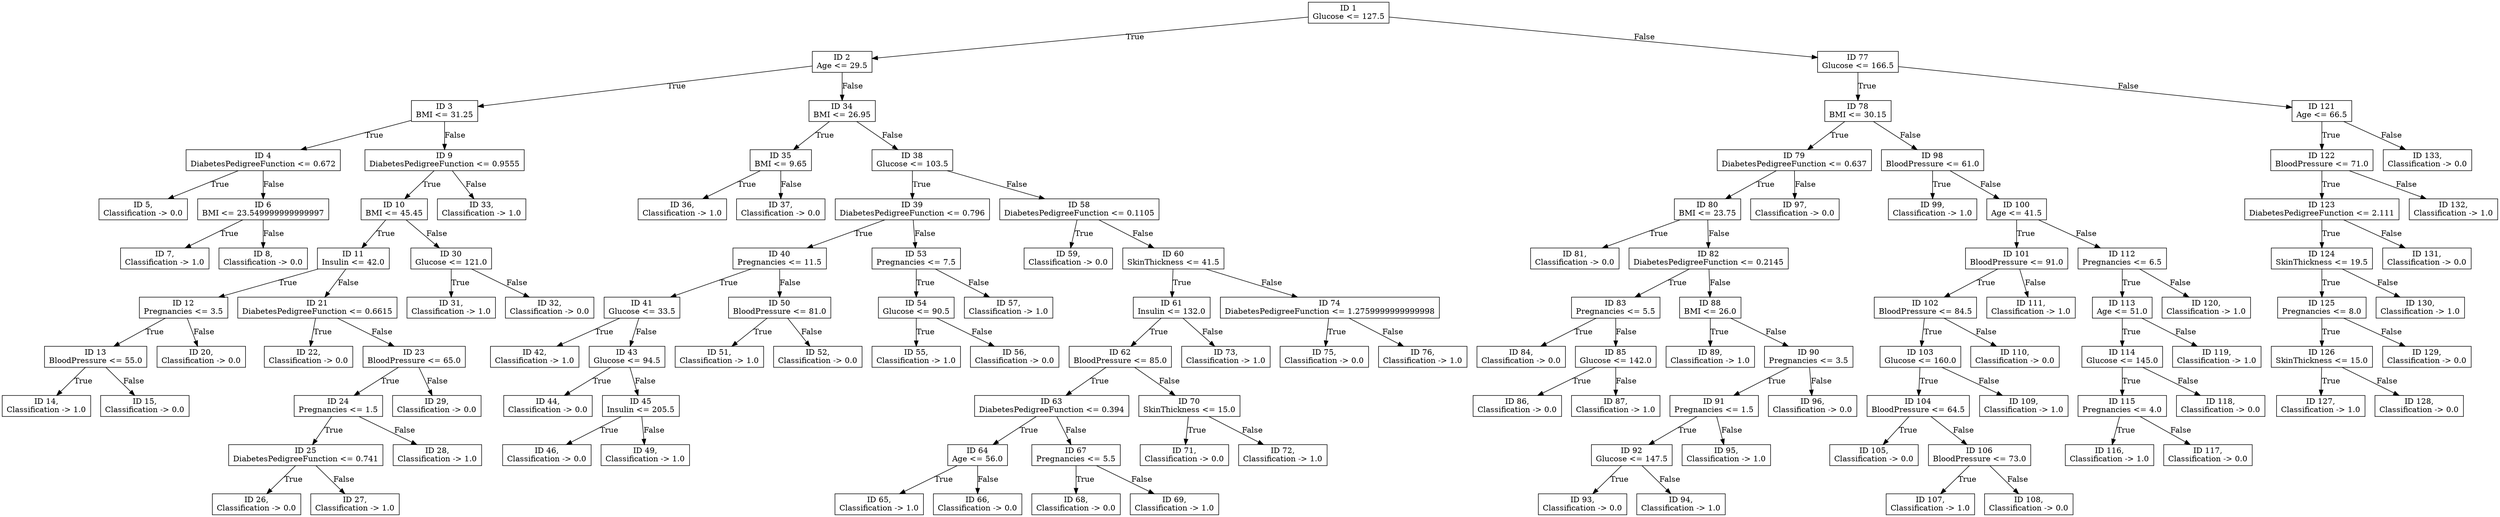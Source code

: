 digraph "Decision Tree" {
	node [shape=rectangle]
	"ID 1
Glucose <= 127.5
" -> "ID 2
Age <= 29.5
" [label=True]
	"ID 1
Glucose <= 127.5
" -> "ID 77
Glucose <= 166.5
" [label=False]
	"ID 2
Age <= 29.5
" -> "ID 3
BMI <= 31.25
" [label=True]
	"ID 2
Age <= 29.5
" -> "ID 34
BMI <= 26.95
" [label=False]
	"ID 77
Glucose <= 166.5
" -> "ID 78
BMI <= 30.15
" [label=True]
	"ID 77
Glucose <= 166.5
" -> "ID 121
Age <= 66.5
" [label=False]
	"ID 3
BMI <= 31.25
" -> "ID 4
DiabetesPedigreeFunction <= 0.672
" [label=True]
	"ID 3
BMI <= 31.25
" -> "ID 9
DiabetesPedigreeFunction <= 0.9555
" [label=False]
	"ID 34
BMI <= 26.95
" -> "ID 35
BMI <= 9.65
" [label=True]
	"ID 34
BMI <= 26.95
" -> "ID 38
Glucose <= 103.5
" [label=False]
	"ID 78
BMI <= 30.15
" -> "ID 79
DiabetesPedigreeFunction <= 0.637
" [label=True]
	"ID 78
BMI <= 30.15
" -> "ID 98
BloodPressure <= 61.0
" [label=False]
	"ID 121
Age <= 66.5
" -> "ID 122
BloodPressure <= 71.0
" [label=True]
	"ID 121
Age <= 66.5
" -> "ID 133,
Classification -> 0.0
" [label=False]
	"ID 4
DiabetesPedigreeFunction <= 0.672
" -> "ID 5,
Classification -> 0.0
" [label=True]
	"ID 4
DiabetesPedigreeFunction <= 0.672
" -> "ID 6
BMI <= 23.549999999999997
" [label=False]
	"ID 9
DiabetesPedigreeFunction <= 0.9555
" -> "ID 10
BMI <= 45.45
" [label=True]
	"ID 9
DiabetesPedigreeFunction <= 0.9555
" -> "ID 33,
Classification -> 1.0
" [label=False]
	"ID 35
BMI <= 9.65
" -> "ID 36,
Classification -> 1.0
" [label=True]
	"ID 35
BMI <= 9.65
" -> "ID 37,
Classification -> 0.0
" [label=False]
	"ID 38
Glucose <= 103.5
" -> "ID 39
DiabetesPedigreeFunction <= 0.796
" [label=True]
	"ID 38
Glucose <= 103.5
" -> "ID 58
DiabetesPedigreeFunction <= 0.1105
" [label=False]
	"ID 79
DiabetesPedigreeFunction <= 0.637
" -> "ID 80
BMI <= 23.75
" [label=True]
	"ID 79
DiabetesPedigreeFunction <= 0.637
" -> "ID 97,
Classification -> 0.0
" [label=False]
	"ID 98
BloodPressure <= 61.0
" -> "ID 99,
Classification -> 1.0
" [label=True]
	"ID 98
BloodPressure <= 61.0
" -> "ID 100
Age <= 41.5
" [label=False]
	"ID 122
BloodPressure <= 71.0
" -> "ID 123
DiabetesPedigreeFunction <= 2.111
" [label=True]
	"ID 122
BloodPressure <= 71.0
" -> "ID 132,
Classification -> 1.0
" [label=False]
	"ID 6
BMI <= 23.549999999999997
" -> "ID 7,
Classification -> 1.0
" [label=True]
	"ID 6
BMI <= 23.549999999999997
" -> "ID 8,
Classification -> 0.0
" [label=False]
	"ID 10
BMI <= 45.45
" -> "ID 11
Insulin <= 42.0
" [label=True]
	"ID 10
BMI <= 45.45
" -> "ID 30
Glucose <= 121.0
" [label=False]
	"ID 39
DiabetesPedigreeFunction <= 0.796
" -> "ID 40
Pregnancies <= 11.5
" [label=True]
	"ID 39
DiabetesPedigreeFunction <= 0.796
" -> "ID 53
Pregnancies <= 7.5
" [label=False]
	"ID 58
DiabetesPedigreeFunction <= 0.1105
" -> "ID 59,
Classification -> 0.0
" [label=True]
	"ID 58
DiabetesPedigreeFunction <= 0.1105
" -> "ID 60
SkinThickness <= 41.5
" [label=False]
	"ID 80
BMI <= 23.75
" -> "ID 81,
Classification -> 0.0
" [label=True]
	"ID 80
BMI <= 23.75
" -> "ID 82
DiabetesPedigreeFunction <= 0.2145
" [label=False]
	"ID 100
Age <= 41.5
" -> "ID 101
BloodPressure <= 91.0
" [label=True]
	"ID 100
Age <= 41.5
" -> "ID 112
Pregnancies <= 6.5
" [label=False]
	"ID 123
DiabetesPedigreeFunction <= 2.111
" -> "ID 124
SkinThickness <= 19.5
" [label=True]
	"ID 123
DiabetesPedigreeFunction <= 2.111
" -> "ID 131,
Classification -> 0.0
" [label=False]
	"ID 11
Insulin <= 42.0
" -> "ID 12
Pregnancies <= 3.5
" [label=True]
	"ID 11
Insulin <= 42.0
" -> "ID 21
DiabetesPedigreeFunction <= 0.6615
" [label=False]
	"ID 30
Glucose <= 121.0
" -> "ID 31,
Classification -> 1.0
" [label=True]
	"ID 30
Glucose <= 121.0
" -> "ID 32,
Classification -> 0.0
" [label=False]
	"ID 40
Pregnancies <= 11.5
" -> "ID 41
Glucose <= 33.5
" [label=True]
	"ID 40
Pregnancies <= 11.5
" -> "ID 50
BloodPressure <= 81.0
" [label=False]
	"ID 53
Pregnancies <= 7.5
" -> "ID 54
Glucose <= 90.5
" [label=True]
	"ID 53
Pregnancies <= 7.5
" -> "ID 57,
Classification -> 1.0
" [label=False]
	"ID 60
SkinThickness <= 41.5
" -> "ID 61
Insulin <= 132.0
" [label=True]
	"ID 60
SkinThickness <= 41.5
" -> "ID 74
DiabetesPedigreeFunction <= 1.2759999999999998
" [label=False]
	"ID 82
DiabetesPedigreeFunction <= 0.2145
" -> "ID 83
Pregnancies <= 5.5
" [label=True]
	"ID 82
DiabetesPedigreeFunction <= 0.2145
" -> "ID 88
BMI <= 26.0
" [label=False]
	"ID 101
BloodPressure <= 91.0
" -> "ID 102
BloodPressure <= 84.5
" [label=True]
	"ID 101
BloodPressure <= 91.0
" -> "ID 111,
Classification -> 1.0
" [label=False]
	"ID 112
Pregnancies <= 6.5
" -> "ID 113
Age <= 51.0
" [label=True]
	"ID 112
Pregnancies <= 6.5
" -> "ID 120,
Classification -> 1.0
" [label=False]
	"ID 124
SkinThickness <= 19.5
" -> "ID 125
Pregnancies <= 8.0
" [label=True]
	"ID 124
SkinThickness <= 19.5
" -> "ID 130,
Classification -> 1.0
" [label=False]
	"ID 12
Pregnancies <= 3.5
" -> "ID 13
BloodPressure <= 55.0
" [label=True]
	"ID 12
Pregnancies <= 3.5
" -> "ID 20,
Classification -> 0.0
" [label=False]
	"ID 21
DiabetesPedigreeFunction <= 0.6615
" -> "ID 22,
Classification -> 0.0
" [label=True]
	"ID 21
DiabetesPedigreeFunction <= 0.6615
" -> "ID 23
BloodPressure <= 65.0
" [label=False]
	"ID 41
Glucose <= 33.5
" -> "ID 42,
Classification -> 1.0
" [label=True]
	"ID 41
Glucose <= 33.5
" -> "ID 43
Glucose <= 94.5
" [label=False]
	"ID 50
BloodPressure <= 81.0
" -> "ID 51,
Classification -> 1.0
" [label=True]
	"ID 50
BloodPressure <= 81.0
" -> "ID 52,
Classification -> 0.0
" [label=False]
	"ID 54
Glucose <= 90.5
" -> "ID 55,
Classification -> 1.0
" [label=True]
	"ID 54
Glucose <= 90.5
" -> "ID 56,
Classification -> 0.0
" [label=False]
	"ID 61
Insulin <= 132.0
" -> "ID 62
BloodPressure <= 85.0
" [label=True]
	"ID 61
Insulin <= 132.0
" -> "ID 73,
Classification -> 1.0
" [label=False]
	"ID 74
DiabetesPedigreeFunction <= 1.2759999999999998
" -> "ID 75,
Classification -> 0.0
" [label=True]
	"ID 74
DiabetesPedigreeFunction <= 1.2759999999999998
" -> "ID 76,
Classification -> 1.0
" [label=False]
	"ID 83
Pregnancies <= 5.5
" -> "ID 84,
Classification -> 0.0
" [label=True]
	"ID 83
Pregnancies <= 5.5
" -> "ID 85
Glucose <= 142.0
" [label=False]
	"ID 88
BMI <= 26.0
" -> "ID 89,
Classification -> 1.0
" [label=True]
	"ID 88
BMI <= 26.0
" -> "ID 90
Pregnancies <= 3.5
" [label=False]
	"ID 102
BloodPressure <= 84.5
" -> "ID 103
Glucose <= 160.0
" [label=True]
	"ID 102
BloodPressure <= 84.5
" -> "ID 110,
Classification -> 0.0
" [label=False]
	"ID 113
Age <= 51.0
" -> "ID 114
Glucose <= 145.0
" [label=True]
	"ID 113
Age <= 51.0
" -> "ID 119,
Classification -> 1.0
" [label=False]
	"ID 125
Pregnancies <= 8.0
" -> "ID 126
SkinThickness <= 15.0
" [label=True]
	"ID 125
Pregnancies <= 8.0
" -> "ID 129,
Classification -> 0.0
" [label=False]
	"ID 13
BloodPressure <= 55.0
" -> "ID 14,
Classification -> 1.0
" [label=True]
	"ID 13
BloodPressure <= 55.0
" -> "ID 15,
Classification -> 0.0
" [label=False]
	"ID 23
BloodPressure <= 65.0
" -> "ID 24
Pregnancies <= 1.5
" [label=True]
	"ID 23
BloodPressure <= 65.0
" -> "ID 29,
Classification -> 0.0
" [label=False]
	"ID 43
Glucose <= 94.5
" -> "ID 44,
Classification -> 0.0
" [label=True]
	"ID 43
Glucose <= 94.5
" -> "ID 45
Insulin <= 205.5
" [label=False]
	"ID 62
BloodPressure <= 85.0
" -> "ID 63
DiabetesPedigreeFunction <= 0.394
" [label=True]
	"ID 62
BloodPressure <= 85.0
" -> "ID 70
SkinThickness <= 15.0
" [label=False]
	"ID 85
Glucose <= 142.0
" -> "ID 86,
Classification -> 0.0
" [label=True]
	"ID 85
Glucose <= 142.0
" -> "ID 87,
Classification -> 1.0
" [label=False]
	"ID 90
Pregnancies <= 3.5
" -> "ID 91
Pregnancies <= 1.5
" [label=True]
	"ID 90
Pregnancies <= 3.5
" -> "ID 96,
Classification -> 0.0
" [label=False]
	"ID 103
Glucose <= 160.0
" -> "ID 104
BloodPressure <= 64.5
" [label=True]
	"ID 103
Glucose <= 160.0
" -> "ID 109,
Classification -> 1.0
" [label=False]
	"ID 114
Glucose <= 145.0
" -> "ID 115
Pregnancies <= 4.0
" [label=True]
	"ID 114
Glucose <= 145.0
" -> "ID 118,
Classification -> 0.0
" [label=False]
	"ID 126
SkinThickness <= 15.0
" -> "ID 127,
Classification -> 1.0
" [label=True]
	"ID 126
SkinThickness <= 15.0
" -> "ID 128,
Classification -> 0.0
" [label=False]
	"ID 24
Pregnancies <= 1.5
" -> "ID 25
DiabetesPedigreeFunction <= 0.741
" [label=True]
	"ID 24
Pregnancies <= 1.5
" -> "ID 28,
Classification -> 1.0
" [label=False]
	"ID 45
Insulin <= 205.5
" -> "ID 46,
Classification -> 0.0
" [label=True]
	"ID 45
Insulin <= 205.5
" -> "ID 49,
Classification -> 1.0
" [label=False]
	"ID 63
DiabetesPedigreeFunction <= 0.394
" -> "ID 64
Age <= 56.0
" [label=True]
	"ID 63
DiabetesPedigreeFunction <= 0.394
" -> "ID 67
Pregnancies <= 5.5
" [label=False]
	"ID 70
SkinThickness <= 15.0
" -> "ID 71,
Classification -> 0.0
" [label=True]
	"ID 70
SkinThickness <= 15.0
" -> "ID 72,
Classification -> 1.0
" [label=False]
	"ID 91
Pregnancies <= 1.5
" -> "ID 92
Glucose <= 147.5
" [label=True]
	"ID 91
Pregnancies <= 1.5
" -> "ID 95,
Classification -> 1.0
" [label=False]
	"ID 104
BloodPressure <= 64.5
" -> "ID 105,
Classification -> 0.0
" [label=True]
	"ID 104
BloodPressure <= 64.5
" -> "ID 106
BloodPressure <= 73.0
" [label=False]
	"ID 115
Pregnancies <= 4.0
" -> "ID 116,
Classification -> 1.0
" [label=True]
	"ID 115
Pregnancies <= 4.0
" -> "ID 117,
Classification -> 0.0
" [label=False]
	"ID 25
DiabetesPedigreeFunction <= 0.741
" -> "ID 26,
Classification -> 0.0
" [label=True]
	"ID 25
DiabetesPedigreeFunction <= 0.741
" -> "ID 27,
Classification -> 1.0
" [label=False]
	"ID 64
Age <= 56.0
" -> "ID 65,
Classification -> 1.0
" [label=True]
	"ID 64
Age <= 56.0
" -> "ID 66,
Classification -> 0.0
" [label=False]
	"ID 67
Pregnancies <= 5.5
" -> "ID 68,
Classification -> 0.0
" [label=True]
	"ID 67
Pregnancies <= 5.5
" -> "ID 69,
Classification -> 1.0
" [label=False]
	"ID 92
Glucose <= 147.5
" -> "ID 93,
Classification -> 0.0
" [label=True]
	"ID 92
Glucose <= 147.5
" -> "ID 94,
Classification -> 1.0
" [label=False]
	"ID 106
BloodPressure <= 73.0
" -> "ID 107,
Classification -> 1.0
" [label=True]
	"ID 106
BloodPressure <= 73.0
" -> "ID 108,
Classification -> 0.0
" [label=False]
}
